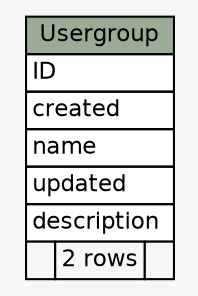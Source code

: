// dot 2.26.3 on Linux 2.6.32-5-686
// SchemaSpy rev 590
digraph "Usergroup" {
  graph [
    rankdir="RL"
    bgcolor="#f7f7f7"
    nodesep="0.18"
    ranksep="0.46"
    fontname="Helvetica"
    fontsize="11"
  ];
  node [
    fontname="Helvetica"
    fontsize="11"
    shape="plaintext"
  ];
  edge [
    arrowsize="0.8"
  ];
  "Usergroup" [
    label=<
    <TABLE BORDER="0" CELLBORDER="1" CELLSPACING="0" BGCOLOR="#ffffff">
      <TR><TD COLSPAN="3" BGCOLOR="#9bab96" ALIGN="CENTER">Usergroup</TD></TR>
      <TR><TD PORT="ID" COLSPAN="3" ALIGN="LEFT">ID</TD></TR>
      <TR><TD PORT="created" COLSPAN="3" ALIGN="LEFT">created</TD></TR>
      <TR><TD PORT="name" COLSPAN="3" ALIGN="LEFT">name</TD></TR>
      <TR><TD PORT="updated" COLSPAN="3" ALIGN="LEFT">updated</TD></TR>
      <TR><TD PORT="description" COLSPAN="3" ALIGN="LEFT">description</TD></TR>
      <TR><TD ALIGN="LEFT" BGCOLOR="#f7f7f7">  </TD><TD ALIGN="RIGHT" BGCOLOR="#f7f7f7">2 rows</TD><TD ALIGN="RIGHT" BGCOLOR="#f7f7f7">  </TD></TR>
    </TABLE>>
    URL="tables/Usergroup.html"
    tooltip="Usergroup"
  ];
}

